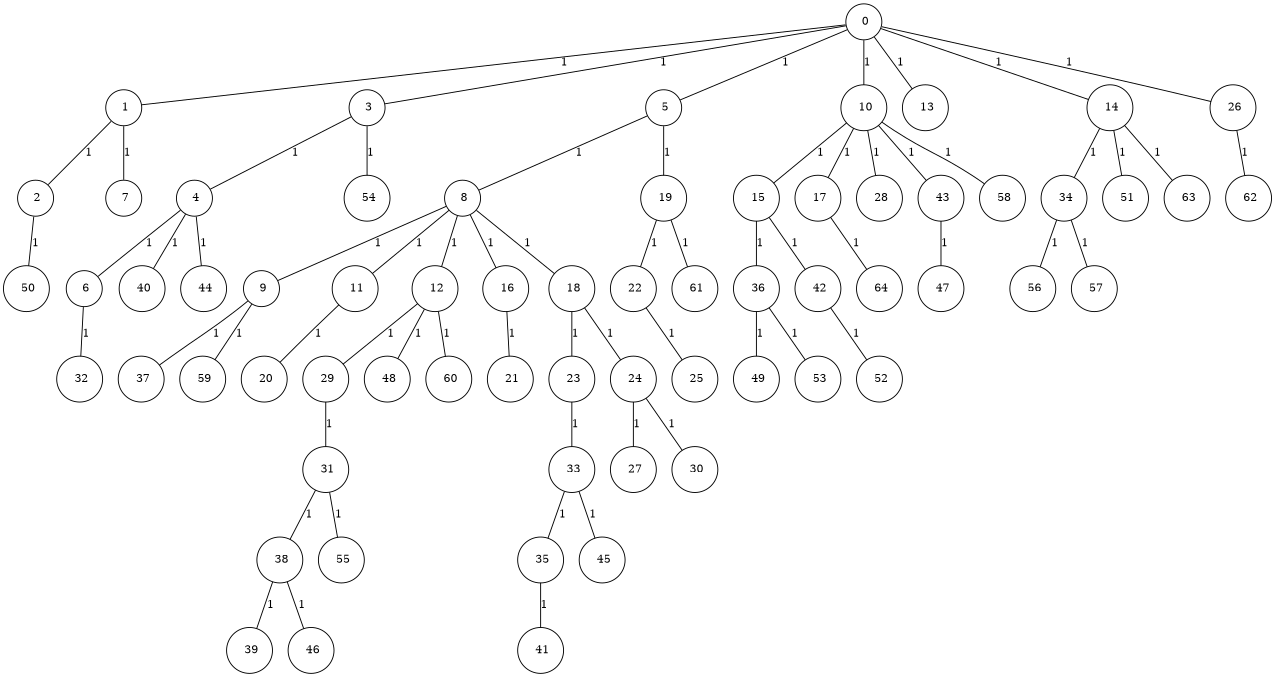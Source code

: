 graph G {
size="8.5,11;"
ratio = "expand;"
fixedsize="true;"
overlap="scale;"
node[shape=circle,width=.12,hight=.12,fontsize=12]
edge[fontsize=12]

0[label=" 0" color=black, pos="0.072905235,0.01075563!"];
1[label=" 1" color=black, pos="1.9806716,1.2107395!"];
2[label=" 2" color=black, pos="1.2363551,1.2985879!"];
3[label=" 3" color=black, pos="1.3168412,0.33629825!"];
4[label=" 4" color=black, pos="0.90589769,1.7796839!"];
5[label=" 5" color=black, pos="1.5197306,1.386454!"];
6[label=" 6" color=black, pos="0.71320946,1.7697951!"];
7[label=" 7" color=black, pos="2.8350073,2.2599742!"];
8[label=" 8" color=black, pos="2.7584368,2.304352!"];
9[label=" 9" color=black, pos="2.8157773,0.87849871!"];
10[label=" 10" color=black, pos="1.7363889,2.4734022!"];
11[label=" 11" color=black, pos="2.4522815,1.6344352!"];
12[label=" 12" color=black, pos="0.53404132,0.012907441!"];
13[label=" 13" color=black, pos="0.72119348,0.91292076!"];
14[label=" 14" color=black, pos="0.65183006,1.8829478!"];
15[label=" 15" color=black, pos="2.364686,1.3947498!"];
16[label=" 16" color=black, pos="2.4136518,2.8622311!"];
17[label=" 17" color=black, pos="2.2141933,2.2815616!"];
18[label=" 18" color=black, pos="2.9178164,1.0038124!"];
19[label=" 19" color=black, pos="1.5646642,1.7282772!"];
20[label=" 20" color=black, pos="2.0523668,0.15247745!"];
21[label=" 21" color=black, pos="2.1405461,1.2079632!"];
22[label=" 22" color=black, pos="2.748114,1.2792135!"];
23[label=" 23" color=black, pos="2.233833,0.23592276!"];
24[label=" 24" color=black, pos="0.37306513,1.8769139!"];
25[label=" 25" color=black, pos="0.8388837,1.5378407!"];
26[label=" 26" color=black, pos="0.91343919,0.12679807!"];
27[label=" 27" color=black, pos="2.1799007,2.5768089!"];
28[label=" 28" color=black, pos="0.59625988,2.0058278!"];
29[label=" 29" color=black, pos="2.7946846,0.52918215!"];
30[label=" 30" color=black, pos="2.3047019,0.65559868!"];
31[label=" 31" color=black, pos="0.48235894,1.1860196!"];
32[label=" 32" color=black, pos="1.9896753,1.4426825!"];
33[label=" 33" color=black, pos="1.221409,2.5852591!"];
34[label=" 34" color=black, pos="0.52217629,1.6129515!"];
35[label=" 35" color=black, pos="2.5671324,0.93434451!"];
36[label=" 36" color=black, pos="1.9190469,0.90019831!"];
37[label=" 37" color=black, pos="2.1539632,0.25653019!"];
38[label=" 38" color=black, pos="2.2377761,1.9972!"];
39[label=" 39" color=black, pos="2.8036503,1.5755591!"];
40[label=" 40" color=black, pos="1.2461531,2.6218846!"];
41[label=" 41" color=black, pos="1.9987648,2.6024102!"];
42[label=" 42" color=black, pos="2.9192009,2.2230181!"];
43[label=" 43" color=black, pos="0.40512229,2.6497257!"];
44[label=" 44" color=black, pos="0.097534866,0.037900711!"];
45[label=" 45" color=black, pos="1.9793045,2.7101632!"];
46[label=" 46" color=black, pos="1.2065598,2.9372156!"];
47[label=" 47" color=black, pos="1.8905828,2.8035357!"];
48[label=" 48" color=black, pos="2.5310163,2.604298!"];
49[label=" 49" color=black, pos="1.632564,0.050722193!"];
50[label=" 50" color=black, pos="0.42207008,2.0380983!"];
51[label=" 51" color=black, pos="0.4311029,2.1513616!"];
52[label=" 52" color=black, pos="2.2377481,1.7801358!"];
53[label=" 53" color=black, pos="1.4836932,1.4341331!"];
54[label=" 54" color=black, pos="1.1976622,2.700463!"];
55[label=" 55" color=black, pos="2.8841234,2.2249809!"];
56[label=" 56" color=black, pos="0.929419,2.9449208!"];
57[label=" 57" color=black, pos="0.035987223,0.11374802!"];
58[label=" 58" color=black, pos="1.2693832,2.2852497!"];
59[label=" 59" color=black, pos="0.83967041,0.2291239!"];
60[label=" 60" color=black, pos="0.6258735,1.294471!"];
61[label=" 61" color=black, pos="1.4995587,0.7998196!"];
62[label=" 62" color=black, pos="1.0999527,2.7854659!"];
63[label=" 63" color=black, pos="2.0042813,2.3992157!"];
64[label=" 64" color=black, pos="1.8397257,1.4956833!"];
0--1[label="1"]
0--3[label="1"]
0--5[label="1"]
0--10[label="1"]
0--13[label="1"]
0--14[label="1"]
0--26[label="1"]
1--2[label="1"]
1--7[label="1"]
2--50[label="1"]
3--4[label="1"]
3--54[label="1"]
4--6[label="1"]
4--40[label="1"]
4--44[label="1"]
5--8[label="1"]
5--19[label="1"]
6--32[label="1"]
8--9[label="1"]
8--11[label="1"]
8--12[label="1"]
8--16[label="1"]
8--18[label="1"]
9--37[label="1"]
9--59[label="1"]
10--15[label="1"]
10--17[label="1"]
10--28[label="1"]
10--43[label="1"]
10--58[label="1"]
11--20[label="1"]
12--29[label="1"]
12--48[label="1"]
12--60[label="1"]
14--34[label="1"]
14--51[label="1"]
14--63[label="1"]
15--36[label="1"]
15--42[label="1"]
16--21[label="1"]
17--64[label="1"]
18--23[label="1"]
18--24[label="1"]
19--22[label="1"]
19--61[label="1"]
22--25[label="1"]
23--33[label="1"]
24--27[label="1"]
24--30[label="1"]
26--62[label="1"]
29--31[label="1"]
31--38[label="1"]
31--55[label="1"]
33--35[label="1"]
33--45[label="1"]
34--56[label="1"]
34--57[label="1"]
35--41[label="1"]
36--49[label="1"]
36--53[label="1"]
38--39[label="1"]
38--46[label="1"]
42--52[label="1"]
43--47[label="1"]

}
